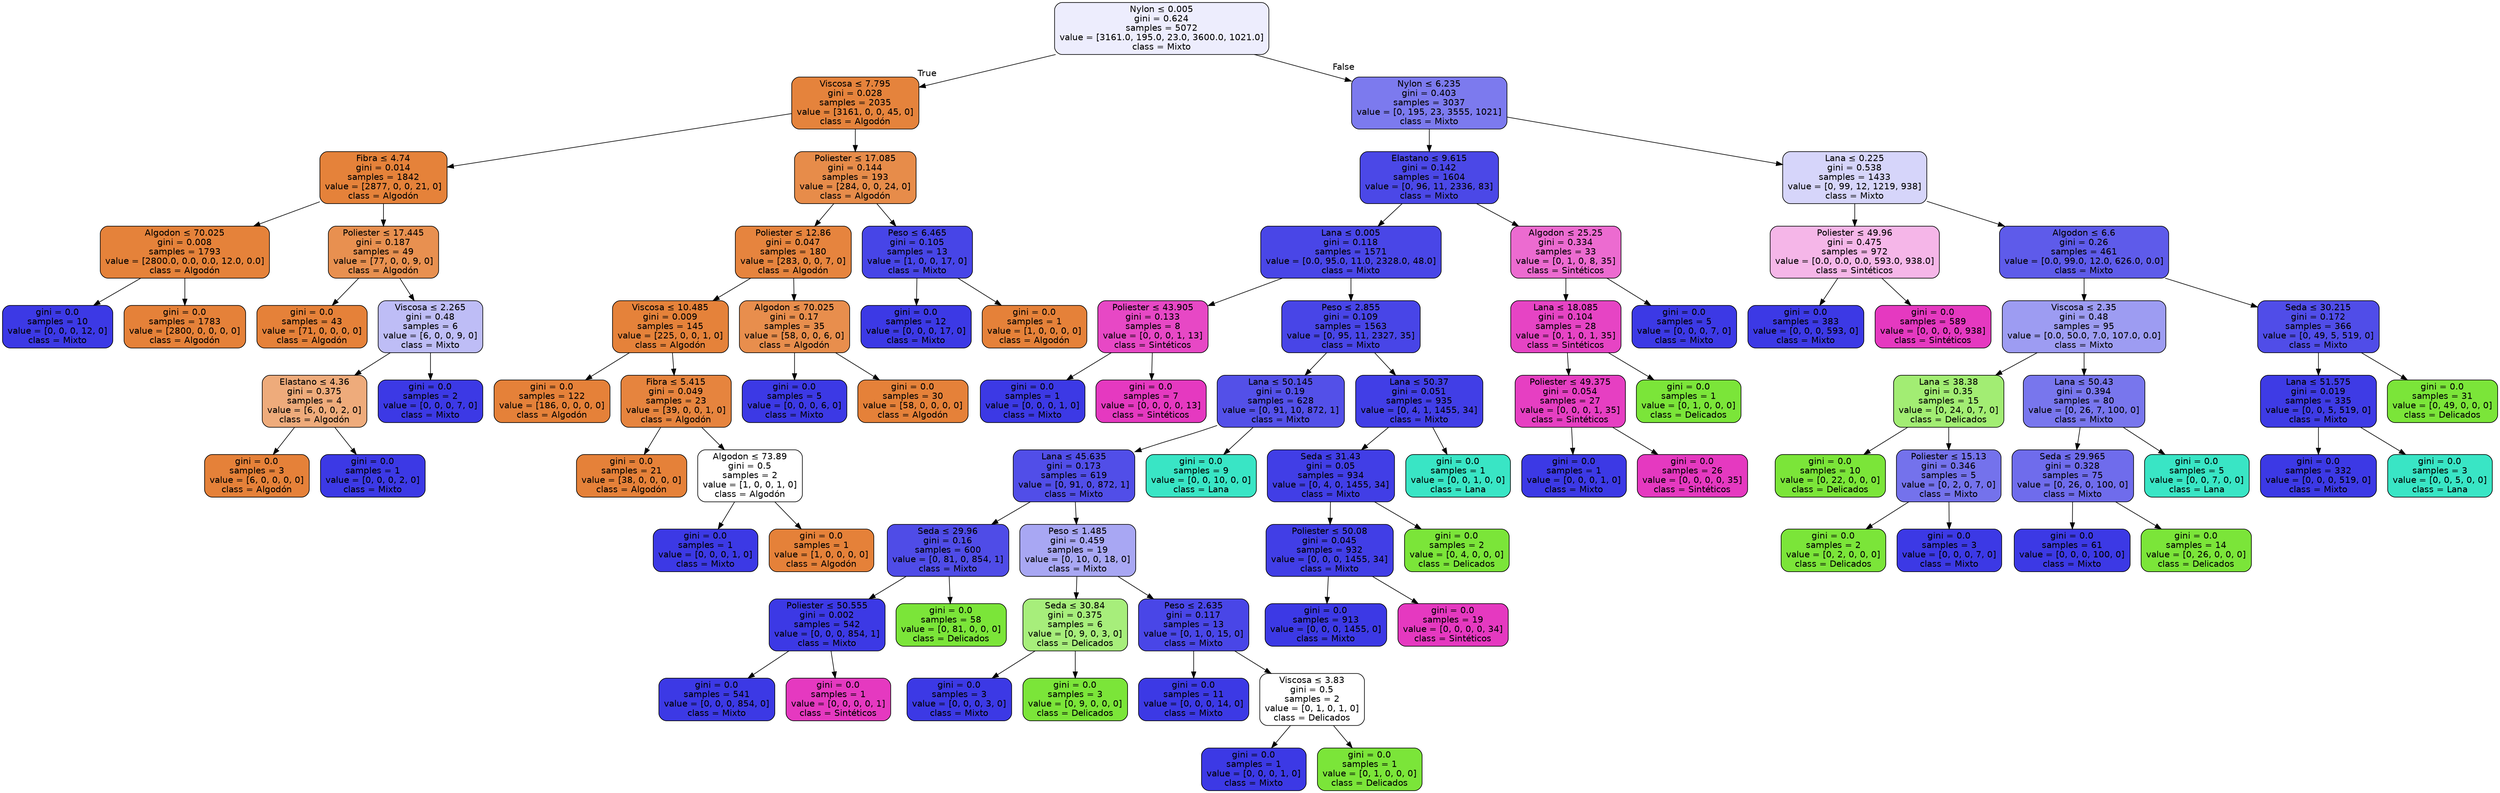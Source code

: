 digraph Tree {
node [shape=box, style="filled, rounded", color="black", fontname="helvetica"] ;
edge [fontname="helvetica"] ;
0 [label=<Nylon &le; 0.005<br/>gini = 0.624<br/>samples = 5072<br/>value = [3161.0, 195.0, 23.0, 3600.0, 1021.0]<br/>class = Mixto>, fillcolor="#ededfd"] ;
1 [label=<Viscosa &le; 7.795<br/>gini = 0.028<br/>samples = 2035<br/>value = [3161, 0, 0, 45, 0]<br/>class = Algodón>, fillcolor="#e5833c"] ;
0 -> 1 [labeldistance=2.5, labelangle=45, headlabel="True"] ;
2 [label=<Fibra &le; 4.74<br/>gini = 0.014<br/>samples = 1842<br/>value = [2877, 0, 0, 21, 0]<br/>class = Algodón>, fillcolor="#e5823a"] ;
1 -> 2 ;
3 [label=<Algodon &le; 70.025<br/>gini = 0.008<br/>samples = 1793<br/>value = [2800.0, 0.0, 0.0, 12.0, 0.0]<br/>class = Algodón>, fillcolor="#e5823a"] ;
2 -> 3 ;
4 [label=<gini = 0.0<br/>samples = 10<br/>value = [0, 0, 0, 12, 0]<br/>class = Mixto>, fillcolor="#3c39e5"] ;
3 -> 4 ;
5 [label=<gini = 0.0<br/>samples = 1783<br/>value = [2800, 0, 0, 0, 0]<br/>class = Algodón>, fillcolor="#e58139"] ;
3 -> 5 ;
6 [label=<Poliester &le; 17.445<br/>gini = 0.187<br/>samples = 49<br/>value = [77, 0, 0, 9, 0]<br/>class = Algodón>, fillcolor="#e89050"] ;
2 -> 6 ;
7 [label=<gini = 0.0<br/>samples = 43<br/>value = [71, 0, 0, 0, 0]<br/>class = Algodón>, fillcolor="#e58139"] ;
6 -> 7 ;
8 [label=<Viscosa &le; 2.265<br/>gini = 0.48<br/>samples = 6<br/>value = [6, 0, 0, 9, 0]<br/>class = Mixto>, fillcolor="#bebdf6"] ;
6 -> 8 ;
9 [label=<Elastano &le; 4.36<br/>gini = 0.375<br/>samples = 4<br/>value = [6, 0, 0, 2, 0]<br/>class = Algodón>, fillcolor="#eeab7b"] ;
8 -> 9 ;
10 [label=<gini = 0.0<br/>samples = 3<br/>value = [6, 0, 0, 0, 0]<br/>class = Algodón>, fillcolor="#e58139"] ;
9 -> 10 ;
11 [label=<gini = 0.0<br/>samples = 1<br/>value = [0, 0, 0, 2, 0]<br/>class = Mixto>, fillcolor="#3c39e5"] ;
9 -> 11 ;
12 [label=<gini = 0.0<br/>samples = 2<br/>value = [0, 0, 0, 7, 0]<br/>class = Mixto>, fillcolor="#3c39e5"] ;
8 -> 12 ;
13 [label=<Poliester &le; 17.085<br/>gini = 0.144<br/>samples = 193<br/>value = [284, 0, 0, 24, 0]<br/>class = Algodón>, fillcolor="#e78c4a"] ;
1 -> 13 ;
14 [label=<Poliester &le; 12.86<br/>gini = 0.047<br/>samples = 180<br/>value = [283, 0, 0, 7, 0]<br/>class = Algodón>, fillcolor="#e6843e"] ;
13 -> 14 ;
15 [label=<Viscosa &le; 10.485<br/>gini = 0.009<br/>samples = 145<br/>value = [225, 0, 0, 1, 0]<br/>class = Algodón>, fillcolor="#e5823a"] ;
14 -> 15 ;
16 [label=<gini = 0.0<br/>samples = 122<br/>value = [186, 0, 0, 0, 0]<br/>class = Algodón>, fillcolor="#e58139"] ;
15 -> 16 ;
17 [label=<Fibra &le; 5.415<br/>gini = 0.049<br/>samples = 23<br/>value = [39, 0, 0, 1, 0]<br/>class = Algodón>, fillcolor="#e6843e"] ;
15 -> 17 ;
18 [label=<gini = 0.0<br/>samples = 21<br/>value = [38, 0, 0, 0, 0]<br/>class = Algodón>, fillcolor="#e58139"] ;
17 -> 18 ;
19 [label=<Algodon &le; 73.89<br/>gini = 0.5<br/>samples = 2<br/>value = [1, 0, 0, 1, 0]<br/>class = Algodón>, fillcolor="#ffffff"] ;
17 -> 19 ;
20 [label=<gini = 0.0<br/>samples = 1<br/>value = [0, 0, 0, 1, 0]<br/>class = Mixto>, fillcolor="#3c39e5"] ;
19 -> 20 ;
21 [label=<gini = 0.0<br/>samples = 1<br/>value = [1, 0, 0, 0, 0]<br/>class = Algodón>, fillcolor="#e58139"] ;
19 -> 21 ;
22 [label=<Algodon &le; 70.025<br/>gini = 0.17<br/>samples = 35<br/>value = [58, 0, 0, 6, 0]<br/>class = Algodón>, fillcolor="#e88e4d"] ;
14 -> 22 ;
23 [label=<gini = 0.0<br/>samples = 5<br/>value = [0, 0, 0, 6, 0]<br/>class = Mixto>, fillcolor="#3c39e5"] ;
22 -> 23 ;
24 [label=<gini = 0.0<br/>samples = 30<br/>value = [58, 0, 0, 0, 0]<br/>class = Algodón>, fillcolor="#e58139"] ;
22 -> 24 ;
25 [label=<Peso &le; 6.465<br/>gini = 0.105<br/>samples = 13<br/>value = [1, 0, 0, 17, 0]<br/>class = Mixto>, fillcolor="#4745e7"] ;
13 -> 25 ;
26 [label=<gini = 0.0<br/>samples = 12<br/>value = [0, 0, 0, 17, 0]<br/>class = Mixto>, fillcolor="#3c39e5"] ;
25 -> 26 ;
27 [label=<gini = 0.0<br/>samples = 1<br/>value = [1, 0, 0, 0, 0]<br/>class = Algodón>, fillcolor="#e58139"] ;
25 -> 27 ;
28 [label=<Nylon &le; 6.235<br/>gini = 0.403<br/>samples = 3037<br/>value = [0, 195, 23, 3555, 1021]<br/>class = Mixto>, fillcolor="#7c7aee"] ;
0 -> 28 [labeldistance=2.5, labelangle=-45, headlabel="False"] ;
29 [label=<Elastano &le; 9.615<br/>gini = 0.142<br/>samples = 1604<br/>value = [0, 96, 11, 2336, 83]<br/>class = Mixto>, fillcolor="#4b48e7"] ;
28 -> 29 ;
30 [label=<Lana &le; 0.005<br/>gini = 0.118<br/>samples = 1571<br/>value = [0.0, 95.0, 11.0, 2328.0, 48.0]<br/>class = Mixto>, fillcolor="#4946e7"] ;
29 -> 30 ;
31 [label=<Poliester &le; 43.905<br/>gini = 0.133<br/>samples = 8<br/>value = [0, 0, 0, 1, 13]<br/>class = Sintéticos>, fillcolor="#e748c5"] ;
30 -> 31 ;
32 [label=<gini = 0.0<br/>samples = 1<br/>value = [0, 0, 0, 1, 0]<br/>class = Mixto>, fillcolor="#3c39e5"] ;
31 -> 32 ;
33 [label=<gini = 0.0<br/>samples = 7<br/>value = [0, 0, 0, 0, 13]<br/>class = Sintéticos>, fillcolor="#e539c0"] ;
31 -> 33 ;
34 [label=<Peso &le; 2.855<br/>gini = 0.109<br/>samples = 1563<br/>value = [0, 95, 11, 2327, 35]<br/>class = Mixto>, fillcolor="#4845e7"] ;
30 -> 34 ;
35 [label=<Lana &le; 50.145<br/>gini = 0.19<br/>samples = 628<br/>value = [0, 91, 10, 872, 1]<br/>class = Mixto>, fillcolor="#5350e8"] ;
34 -> 35 ;
36 [label=<Lana &le; 45.635<br/>gini = 0.173<br/>samples = 619<br/>value = [0, 91, 0, 872, 1]<br/>class = Mixto>, fillcolor="#514ee8"] ;
35 -> 36 ;
37 [label=<Seda &le; 29.96<br/>gini = 0.16<br/>samples = 600<br/>value = [0, 81, 0, 854, 1]<br/>class = Mixto>, fillcolor="#4f4ce7"] ;
36 -> 37 ;
38 [label=<Poliester &le; 50.555<br/>gini = 0.002<br/>samples = 542<br/>value = [0, 0, 0, 854, 1]<br/>class = Mixto>, fillcolor="#3c39e5"] ;
37 -> 38 ;
39 [label=<gini = 0.0<br/>samples = 541<br/>value = [0, 0, 0, 854, 0]<br/>class = Mixto>, fillcolor="#3c39e5"] ;
38 -> 39 ;
40 [label=<gini = 0.0<br/>samples = 1<br/>value = [0, 0, 0, 0, 1]<br/>class = Sintéticos>, fillcolor="#e539c0"] ;
38 -> 40 ;
41 [label=<gini = 0.0<br/>samples = 58<br/>value = [0, 81, 0, 0, 0]<br/>class = Delicados>, fillcolor="#7be539"] ;
37 -> 41 ;
42 [label=<Peso &le; 1.485<br/>gini = 0.459<br/>samples = 19<br/>value = [0, 10, 0, 18, 0]<br/>class = Mixto>, fillcolor="#a8a7f3"] ;
36 -> 42 ;
43 [label=<Seda &le; 30.84<br/>gini = 0.375<br/>samples = 6<br/>value = [0, 9, 0, 3, 0]<br/>class = Delicados>, fillcolor="#a7ee7b"] ;
42 -> 43 ;
44 [label=<gini = 0.0<br/>samples = 3<br/>value = [0, 0, 0, 3, 0]<br/>class = Mixto>, fillcolor="#3c39e5"] ;
43 -> 44 ;
45 [label=<gini = 0.0<br/>samples = 3<br/>value = [0, 9, 0, 0, 0]<br/>class = Delicados>, fillcolor="#7be539"] ;
43 -> 45 ;
46 [label=<Peso &le; 2.635<br/>gini = 0.117<br/>samples = 13<br/>value = [0, 1, 0, 15, 0]<br/>class = Mixto>, fillcolor="#4946e7"] ;
42 -> 46 ;
47 [label=<gini = 0.0<br/>samples = 11<br/>value = [0, 0, 0, 14, 0]<br/>class = Mixto>, fillcolor="#3c39e5"] ;
46 -> 47 ;
48 [label=<Viscosa &le; 3.83<br/>gini = 0.5<br/>samples = 2<br/>value = [0, 1, 0, 1, 0]<br/>class = Delicados>, fillcolor="#ffffff"] ;
46 -> 48 ;
49 [label=<gini = 0.0<br/>samples = 1<br/>value = [0, 0, 0, 1, 0]<br/>class = Mixto>, fillcolor="#3c39e5"] ;
48 -> 49 ;
50 [label=<gini = 0.0<br/>samples = 1<br/>value = [0, 1, 0, 0, 0]<br/>class = Delicados>, fillcolor="#7be539"] ;
48 -> 50 ;
51 [label=<gini = 0.0<br/>samples = 9<br/>value = [0, 0, 10, 0, 0]<br/>class = Lana>, fillcolor="#39e5c5"] ;
35 -> 51 ;
52 [label=<Lana &le; 50.37<br/>gini = 0.051<br/>samples = 935<br/>value = [0, 4, 1, 1455, 34]<br/>class = Mixto>, fillcolor="#413ee6"] ;
34 -> 52 ;
53 [label=<Seda &le; 31.43<br/>gini = 0.05<br/>samples = 934<br/>value = [0, 4, 0, 1455, 34]<br/>class = Mixto>, fillcolor="#413ee6"] ;
52 -> 53 ;
54 [label=<Poliester &le; 50.08<br/>gini = 0.045<br/>samples = 932<br/>value = [0, 0, 0, 1455, 34]<br/>class = Mixto>, fillcolor="#413ee6"] ;
53 -> 54 ;
55 [label=<gini = 0.0<br/>samples = 913<br/>value = [0, 0, 0, 1455, 0]<br/>class = Mixto>, fillcolor="#3c39e5"] ;
54 -> 55 ;
56 [label=<gini = 0.0<br/>samples = 19<br/>value = [0, 0, 0, 0, 34]<br/>class = Sintéticos>, fillcolor="#e539c0"] ;
54 -> 56 ;
57 [label=<gini = 0.0<br/>samples = 2<br/>value = [0, 4, 0, 0, 0]<br/>class = Delicados>, fillcolor="#7be539"] ;
53 -> 57 ;
58 [label=<gini = 0.0<br/>samples = 1<br/>value = [0, 0, 1, 0, 0]<br/>class = Lana>, fillcolor="#39e5c5"] ;
52 -> 58 ;
59 [label=<Algodon &le; 25.25<br/>gini = 0.334<br/>samples = 33<br/>value = [0, 1, 0, 8, 35]<br/>class = Sintéticos>, fillcolor="#ec6bd0"] ;
29 -> 59 ;
60 [label=<Lana &le; 18.085<br/>gini = 0.104<br/>samples = 28<br/>value = [0, 1, 0, 1, 35]<br/>class = Sintéticos>, fillcolor="#e644c4"] ;
59 -> 60 ;
61 [label=<Poliester &le; 49.375<br/>gini = 0.054<br/>samples = 27<br/>value = [0, 0, 0, 1, 35]<br/>class = Sintéticos>, fillcolor="#e63fc2"] ;
60 -> 61 ;
62 [label=<gini = 0.0<br/>samples = 1<br/>value = [0, 0, 0, 1, 0]<br/>class = Mixto>, fillcolor="#3c39e5"] ;
61 -> 62 ;
63 [label=<gini = 0.0<br/>samples = 26<br/>value = [0, 0, 0, 0, 35]<br/>class = Sintéticos>, fillcolor="#e539c0"] ;
61 -> 63 ;
64 [label=<gini = 0.0<br/>samples = 1<br/>value = [0, 1, 0, 0, 0]<br/>class = Delicados>, fillcolor="#7be539"] ;
60 -> 64 ;
65 [label=<gini = 0.0<br/>samples = 5<br/>value = [0, 0, 0, 7, 0]<br/>class = Mixto>, fillcolor="#3c39e5"] ;
59 -> 65 ;
66 [label=<Lana &le; 0.225<br/>gini = 0.538<br/>samples = 1433<br/>value = [0, 99, 12, 1219, 938]<br/>class = Mixto>, fillcolor="#d6d5fa"] ;
28 -> 66 ;
67 [label=<Poliester &le; 49.96<br/>gini = 0.475<br/>samples = 972<br/>value = [0.0, 0.0, 0.0, 593.0, 938.0]<br/>class = Sintéticos>, fillcolor="#f5b6e8"] ;
66 -> 67 ;
68 [label=<gini = 0.0<br/>samples = 383<br/>value = [0, 0, 0, 593, 0]<br/>class = Mixto>, fillcolor="#3c39e5"] ;
67 -> 68 ;
69 [label=<gini = 0.0<br/>samples = 589<br/>value = [0, 0, 0, 0, 938]<br/>class = Sintéticos>, fillcolor="#e539c0"] ;
67 -> 69 ;
70 [label=<Algodon &le; 6.6<br/>gini = 0.26<br/>samples = 461<br/>value = [0.0, 99.0, 12.0, 626.0, 0.0]<br/>class = Mixto>, fillcolor="#5e5bea"] ;
66 -> 70 ;
71 [label=<Viscosa &le; 2.35<br/>gini = 0.48<br/>samples = 95<br/>value = [0.0, 50.0, 7.0, 107.0, 0.0]<br/>class = Mixto>, fillcolor="#9d9cf2"] ;
70 -> 71 ;
72 [label=<Lana &le; 38.38<br/>gini = 0.35<br/>samples = 15<br/>value = [0, 24, 0, 7, 0]<br/>class = Delicados>, fillcolor="#a2ed73"] ;
71 -> 72 ;
73 [label=<gini = 0.0<br/>samples = 10<br/>value = [0, 22, 0, 0, 0]<br/>class = Delicados>, fillcolor="#7be539"] ;
72 -> 73 ;
74 [label=<Poliester &le; 15.13<br/>gini = 0.346<br/>samples = 5<br/>value = [0, 2, 0, 7, 0]<br/>class = Mixto>, fillcolor="#7472ec"] ;
72 -> 74 ;
75 [label=<gini = 0.0<br/>samples = 2<br/>value = [0, 2, 0, 0, 0]<br/>class = Delicados>, fillcolor="#7be539"] ;
74 -> 75 ;
76 [label=<gini = 0.0<br/>samples = 3<br/>value = [0, 0, 0, 7, 0]<br/>class = Mixto>, fillcolor="#3c39e5"] ;
74 -> 76 ;
77 [label=<Lana &le; 50.43<br/>gini = 0.394<br/>samples = 80<br/>value = [0, 26, 7, 100, 0]<br/>class = Mixto>, fillcolor="#7876ed"] ;
71 -> 77 ;
78 [label=<Seda &le; 29.965<br/>gini = 0.328<br/>samples = 75<br/>value = [0, 26, 0, 100, 0]<br/>class = Mixto>, fillcolor="#6f6cec"] ;
77 -> 78 ;
79 [label=<gini = 0.0<br/>samples = 61<br/>value = [0, 0, 0, 100, 0]<br/>class = Mixto>, fillcolor="#3c39e5"] ;
78 -> 79 ;
80 [label=<gini = 0.0<br/>samples = 14<br/>value = [0, 26, 0, 0, 0]<br/>class = Delicados>, fillcolor="#7be539"] ;
78 -> 80 ;
81 [label=<gini = 0.0<br/>samples = 5<br/>value = [0, 0, 7, 0, 0]<br/>class = Lana>, fillcolor="#39e5c5"] ;
77 -> 81 ;
82 [label=<Seda &le; 30.215<br/>gini = 0.172<br/>samples = 366<br/>value = [0, 49, 5, 519, 0]<br/>class = Mixto>, fillcolor="#504de8"] ;
70 -> 82 ;
83 [label=<Lana &le; 51.575<br/>gini = 0.019<br/>samples = 335<br/>value = [0, 0, 5, 519, 0]<br/>class = Mixto>, fillcolor="#3e3be5"] ;
82 -> 83 ;
84 [label=<gini = 0.0<br/>samples = 332<br/>value = [0, 0, 0, 519, 0]<br/>class = Mixto>, fillcolor="#3c39e5"] ;
83 -> 84 ;
85 [label=<gini = 0.0<br/>samples = 3<br/>value = [0, 0, 5, 0, 0]<br/>class = Lana>, fillcolor="#39e5c5"] ;
83 -> 85 ;
86 [label=<gini = 0.0<br/>samples = 31<br/>value = [0, 49, 0, 0, 0]<br/>class = Delicados>, fillcolor="#7be539"] ;
82 -> 86 ;
}